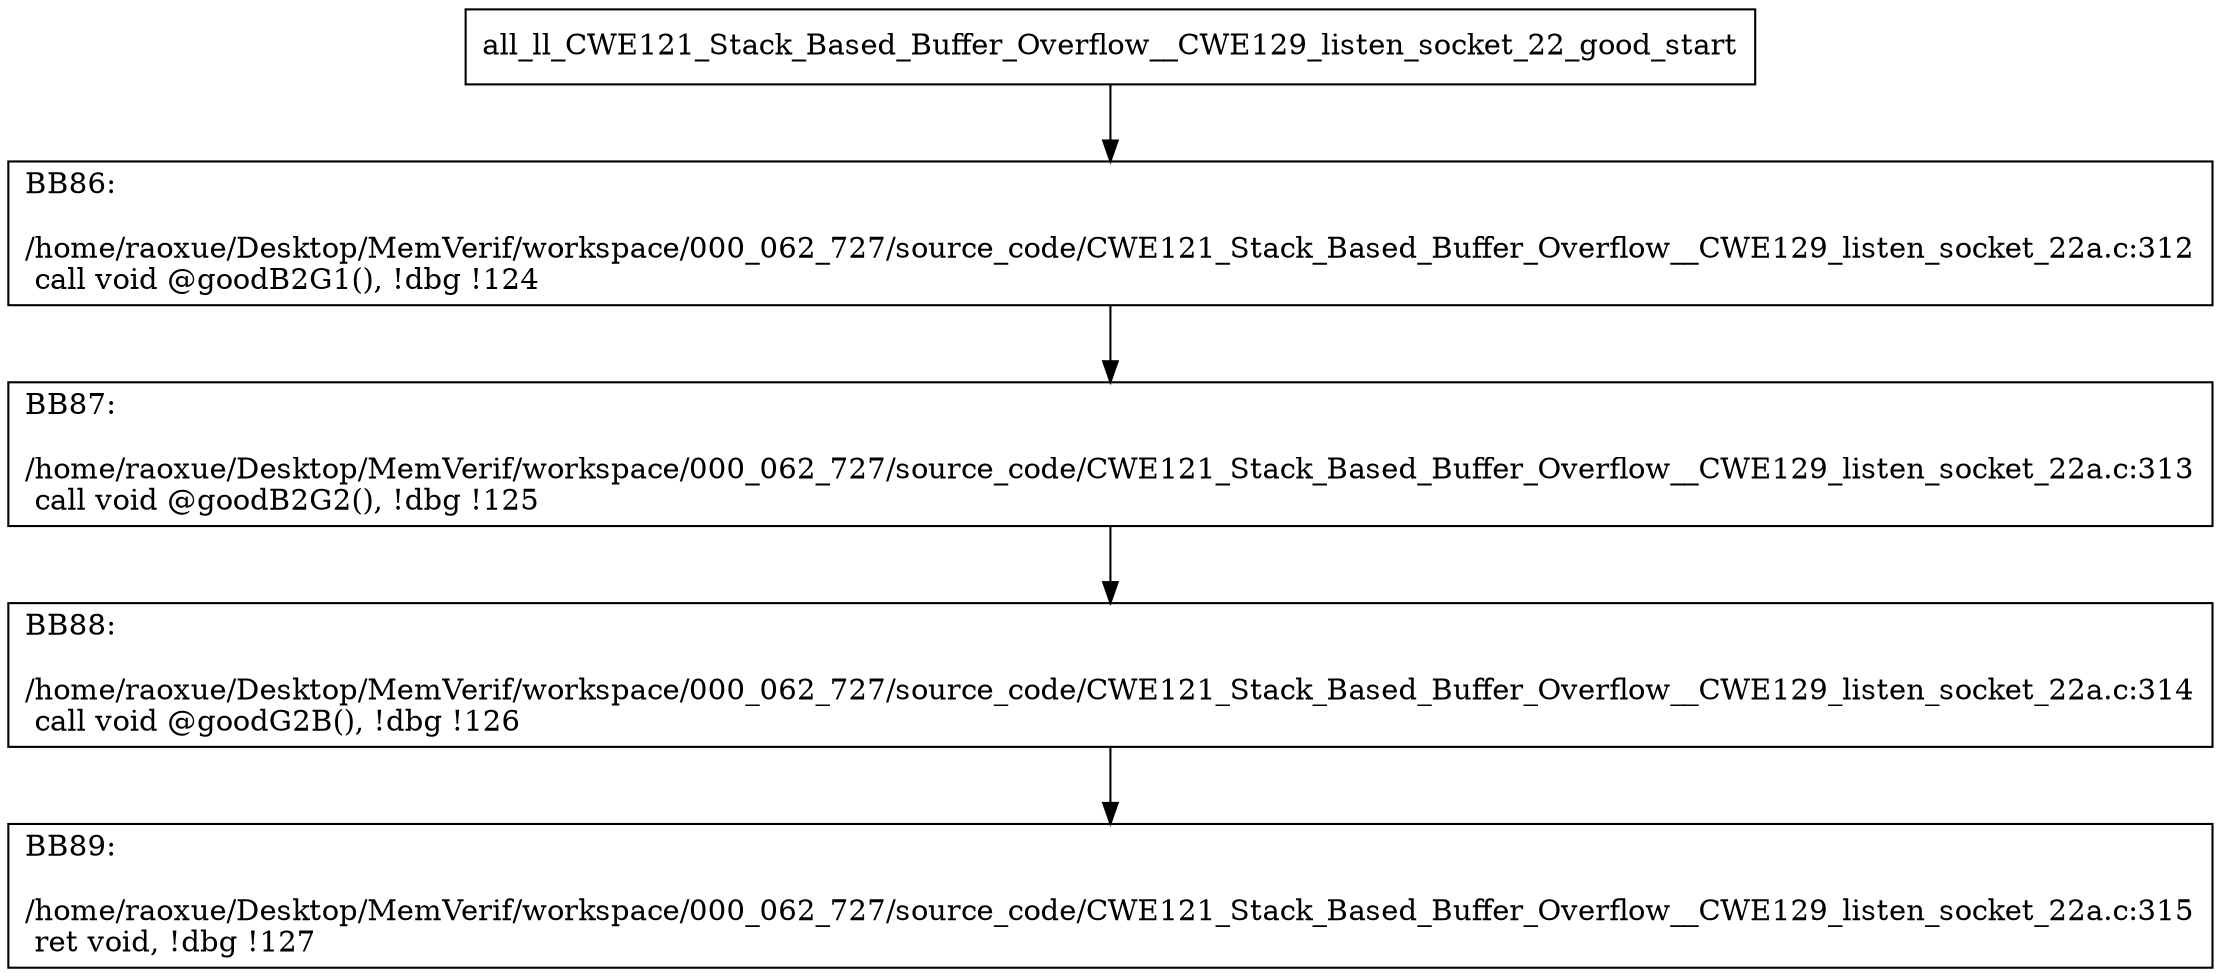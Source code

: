digraph "CFG for'all_ll_CWE121_Stack_Based_Buffer_Overflow__CWE129_listen_socket_22_good' function" {
	BBall_ll_CWE121_Stack_Based_Buffer_Overflow__CWE129_listen_socket_22_good_start[shape=record,label="{all_ll_CWE121_Stack_Based_Buffer_Overflow__CWE129_listen_socket_22_good_start}"];
	BBall_ll_CWE121_Stack_Based_Buffer_Overflow__CWE129_listen_socket_22_good_start-> all_ll_CWE121_Stack_Based_Buffer_Overflow__CWE129_listen_socket_22_goodBB86;
	all_ll_CWE121_Stack_Based_Buffer_Overflow__CWE129_listen_socket_22_goodBB86 [shape=record, label="{BB86:\l\l/home/raoxue/Desktop/MemVerif/workspace/000_062_727/source_code/CWE121_Stack_Based_Buffer_Overflow__CWE129_listen_socket_22a.c:312\l
  call void @goodB2G1(), !dbg !124\l
}"];
	all_ll_CWE121_Stack_Based_Buffer_Overflow__CWE129_listen_socket_22_goodBB86-> all_ll_CWE121_Stack_Based_Buffer_Overflow__CWE129_listen_socket_22_goodBB87;
	all_ll_CWE121_Stack_Based_Buffer_Overflow__CWE129_listen_socket_22_goodBB87 [shape=record, label="{BB87:\l\l/home/raoxue/Desktop/MemVerif/workspace/000_062_727/source_code/CWE121_Stack_Based_Buffer_Overflow__CWE129_listen_socket_22a.c:313\l
  call void @goodB2G2(), !dbg !125\l
}"];
	all_ll_CWE121_Stack_Based_Buffer_Overflow__CWE129_listen_socket_22_goodBB87-> all_ll_CWE121_Stack_Based_Buffer_Overflow__CWE129_listen_socket_22_goodBB88;
	all_ll_CWE121_Stack_Based_Buffer_Overflow__CWE129_listen_socket_22_goodBB88 [shape=record, label="{BB88:\l\l/home/raoxue/Desktop/MemVerif/workspace/000_062_727/source_code/CWE121_Stack_Based_Buffer_Overflow__CWE129_listen_socket_22a.c:314\l
  call void @goodG2B(), !dbg !126\l
}"];
	all_ll_CWE121_Stack_Based_Buffer_Overflow__CWE129_listen_socket_22_goodBB88-> all_ll_CWE121_Stack_Based_Buffer_Overflow__CWE129_listen_socket_22_goodBB89;
	all_ll_CWE121_Stack_Based_Buffer_Overflow__CWE129_listen_socket_22_goodBB89 [shape=record, label="{BB89:\l\l/home/raoxue/Desktop/MemVerif/workspace/000_062_727/source_code/CWE121_Stack_Based_Buffer_Overflow__CWE129_listen_socket_22a.c:315\l
  ret void, !dbg !127\l
}"];
}
